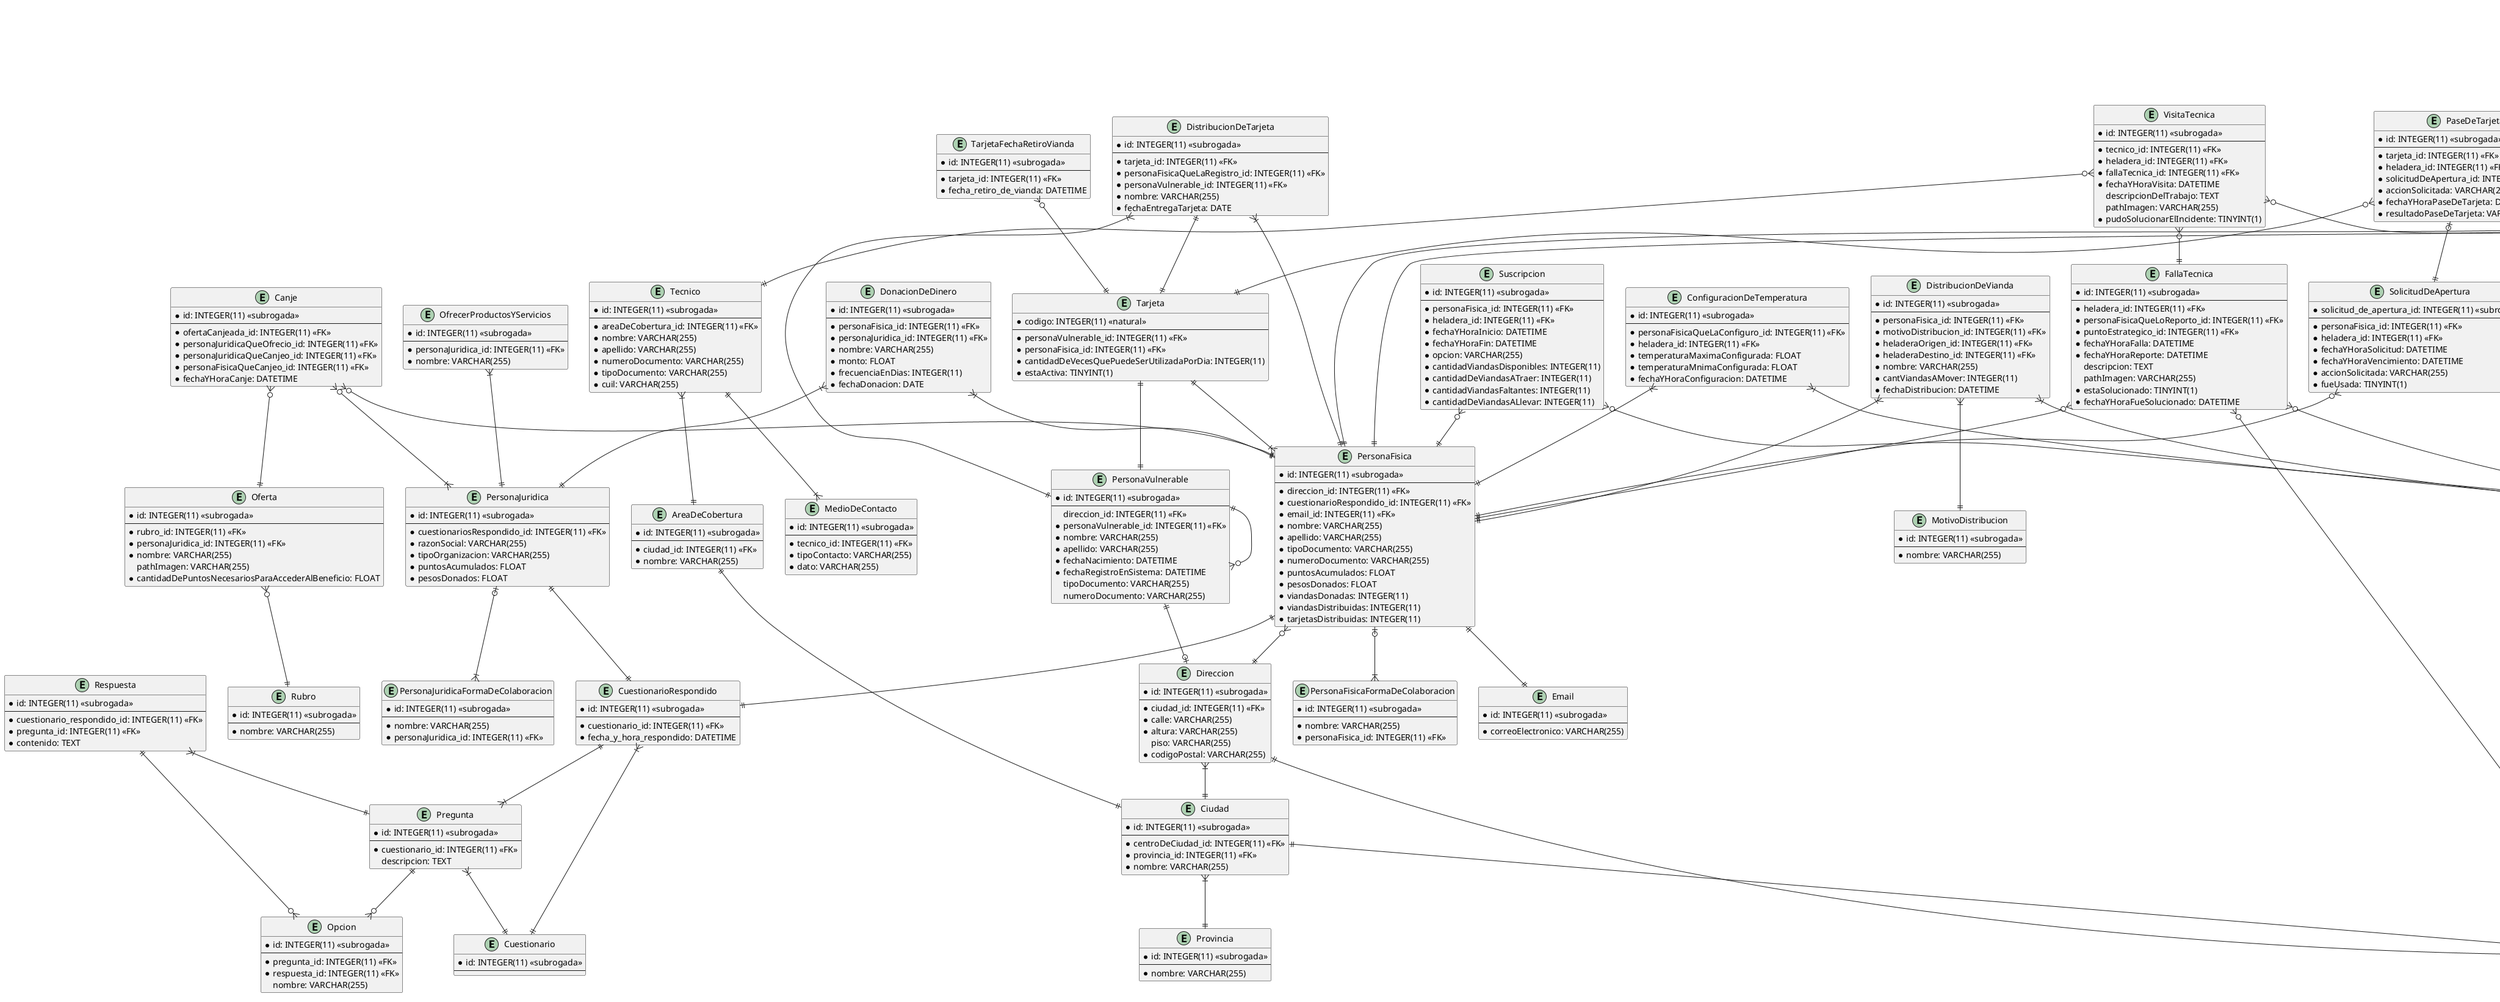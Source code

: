 @startuml der

/' Cuestionarios '/
entity Cuestionario {
 * id: INTEGER(11) <<subrogada>>
 --
}

entity CuestionarioRespondido {
 * id: INTEGER(11) <<subrogada>>
 --
 * cuestionario_id: INTEGER(11) <<FK>>
 * fecha_y_hora_respondido: DATETIME
}

entity Opcion{
 * id: INTEGER(11) <<subrogada>>
 --
 * pregunta_id: INTEGER(11) <<FK>>
 * respuesta_id: INTEGER(11) <<FK>>
 nombre: VARCHAR(255)
}

entity Pregunta{
 * id: INTEGER(11) <<subrogada>>
 --
    * cuestionario_id: INTEGER(11) <<FK>>
    descripcion: TEXT
}

entity Respuesta{
 * id: INTEGER(11) <<subrogada>>
 --
 * cuestionario_respondido_id: INTEGER(11) <<FK>>
 * pregunta_id: INTEGER(11) <<FK>>
 * contenido: TEXT
}

CuestionarioRespondido }|--|| Cuestionario
CuestionarioRespondido ||--|{ Pregunta
Pregunta ||--o{ Opcion
Respuesta ||--o{ Opcion
Respuesta }|--|| Pregunta
Pregunta }|--|| Cuestionario

/' Formas De Colaboración '/
entity DistribucionDeTarjeta{
 * id: INTEGER(11) <<subrogada>>
 --
 * tarjeta_id: INTEGER(11) <<FK>>
 * personaFisicaQueLaRegistro_id: INTEGER(11) <<FK>>
 * personaVulnerable_id: INTEGER(11) <<FK>>
 * nombre: VARCHAR(255)
 * fechaEntregaTarjeta: DATE
}

entity DistribucionDeVianda {
 * id: INTEGER(11) <<subrogada>>
 --
 * personaFisica_id: INTEGER(11) <<FK>>
 * motivoDistribucion_id: INTEGER(11) <<FK>>
 * heladeraOrigen_id: INTEGER(11) <<FK>>
 * heladeraDestino_id: INTEGER(11) <<FK>>
 * nombre: VARCHAR(255)
 * cantViandasAMover: INTEGER(11)
 * fechaDistribucion: DATETIME
}

entity DonacionDeDinero {
 * id: INTEGER(11) <<subrogada>>
 --
 * personaFisica_id: INTEGER(11) <<FK>>
 * personaJuridica_id: INTEGER(11) <<FK>>
 * nombre: VARCHAR(255)
 * monto: FLOAT
 * frecuenciaEnDias: INTEGER(11)
 * fechaDonacion: DATE
}

entity DonacionDeVianda {
 * id: INTEGER(11) <<subrogada>>
 --
 * personaFisica_id: INTEGER(11) <<FK>>
 * vianda_id: INTEGER(11) <<FK>>
 * nombre: VARCHAR(255)
 * fechaListaParaEntregar: DATETIME
 * fechaDonacion: DATETIME
}

entity MotivoDistribucion{
 * id: INTEGER(11) <<subrogada>>
 --
 * nombre: VARCHAR(255)
}

DistribucionDeVianda }|--|| MotivoDistribucion
    
entity OfrecerProductosYServicios{
 * id: INTEGER(11) <<subrogada>>
 --
 * personaJuridica_id: INTEGER(11) <<FK>>
 * nombre: VARCHAR(255)
}

/' Geografía '/
entity AreaDeCobertura {
 * id: INTEGER(11) <<subrogada>>
 --
 * ciudad_id: INTEGER(11) <<FK>>
 * nombre: VARCHAR(255)
}

entity Ciudad {
 * id: INTEGER(11) <<subrogada>>
 --
 * centroDeCiudad_id: INTEGER(11) <<FK>>
 * provincia_id: INTEGER(11) <<FK>>
 * nombre: VARCHAR(255)
}

AreaDeCobertura ||--|| Ciudad

entity Direccion {
 * id: INTEGER(11) <<subrogada>>
 --
 * ciudad_id: INTEGER(11) <<FK>>
 * calle: VARCHAR(255)
 * altura: VARCHAR(255)
 piso: VARCHAR(255)
 * codigoPostal: VARCHAR(255)
}

Direccion }|--|| Ciudad

entity Provincia {
 * id: INTEGER(11) <<subrogada>>
 --
 * nombre: VARCHAR(255)    
}

Ciudad }|--|| Provincia

entity PuntoEstrategico{
 * id: INTEGER(11) <<subrogada>>
 --
 * direccion_id: INTEGER(11) <<FK>>  
 * nombre: VARCHAR(255)
 * latitud: VARCHAR(255)
 * longitud: VARCHAR(255)
}

Ciudad ||--|| PuntoEstrategico
Direccion ||--|| PuntoEstrategico

/' Heladeras '/
entity ConfiguracionDeTemperatura {
 * id: INTEGER(11) <<subrogada>>
 --
 * personaFisicaQueLaConfiguro_id: INTEGER(11) <<FK>>
 * heladera_id: INTEGER(11) <<FK>>
 * temperaturaMaximaConfigurada: FLOAT
 * temperaturaMnimaConfigurada: FLOAT
 * fechaYHoraConfiguracion: DATETIME
}

entity Heladera {
 * id: INTEGER(11) <<subrogada>>
 --
 * puntoEstrategico_id: INTEGER(11) <<FK>>
 * modelo_id: INTEGER(11) <<FK>>
 * personaJuridica_id: INTEGER(11) <<FK>>
 * capacidadEnViandas: INTEGER(11)
 * estaActiva: TINYINT(1)
}

DistribucionDeVianda }|--|{ Heladera
ConfiguracionDeTemperatura }|--|| Heladera
Heladera ||--|| PuntoEstrategico


entity HeladeraFechaYHoraNoActiva{
 * id: INTEGER(11) <<subrogada>>
 --
 * fecha_y_hora_dejo_de_estar_activa: DATETIME
 * heladera_id: INTEGER(11) <<FK>>
}

HeladeraFechaYHoraNoActiva }o--|| Heladera

entity HeladeraFechaYHoraActiva{
 * id: INTEGER(11) <<subrogada>>
 --
 * fecha_y_hora_volvio_a_estar_activa: DATETIME
 * heladera_id: INTEGER(11) <<FK>>
}

HeladeraFechaYHoraActiva }o--|| Heladera

entity HeladeraFechaYHoraReubicada{
 * id: INTEGER(11) <<subrogada>>
 --
 * fecha_y_hora_fue_reubicada: DATETIME
 * heladera_id: INTEGER(11) <<FK>>
}

HeladeraFechaYHoraReubicada }o--|| Heladera

entity MedicionDeTemperatura {
 * id: INTEGER(11) <<subrogada>>
 --
 * heladera_id: INTEGER(11) <<FK>>
 * valor: FLOAT
 * fechaYHoraMedicion: DATETIME
}

MedicionDeTemperatura }|--|| Heladera

entity ModeloDeHeladera{
 * id: INTEGER(11) <<subrogada>>
 --
 * nombre: VARCHAR(255)
 * temperaturaMinimaAceptable: FLOAT
 * temperaturaMaximaAceptable: FLOAT
}

Heladera }|--|| ModeloDeHeladera

entity NotificadorHeladera{
 * id: INTEGER(11) <<subrogada>>
 --
 * heladera_id: INTEGER(11) <<FK>>
 * minutosParaVencer: FLOAT
}

NotificadorHeladera ||--|| Heladera

entity ReceptorHeladera {
 * id: INTEGER(11) <<subrogada>>
 --
 * heladera_id: INTEGER(11) <<FK>>
}

ReceptorHeladera ||--|| Heladera

entity SensorDeMovimiento {
 * id: INTEGER(11) <<subrogada>>
 --
 * heladera_id: INTEGER(11) <<FK>>
}

SensorDeMovimiento ||--|| Heladera

entity SensorDeTemperatura {
 * id: INTEGER(11) <<subrogada>>
 --
 * heladera_id: INTEGER(11) <<FK>>
}

SensorDeTemperatura ||--|| Heladera

entity Vianda {
 * id: INTEGER(11) <<subrogada>>
 --
 * heladera_id: INTEGER(11) <<FK>>
 * pase_de_tarjeta_id: INTEGER(11) <<FK>>
 * nombreComida : VARCHAR(255)
 * fechaCaducidad: DATETIME
 calorias: FLOAT
 peso: FLOAT
}

Vianda }o--|| Heladera
DonacionDeVianda ||--|| Vianda

/' Incidentes '/
entity AlertaHeladera {
 * id: INTEGER(11) <<subrogada>>
 --
 * tipoIncidente: VARCHAR(255)
 * puntoEstrategico_id: INTEGER(11) <<FK>>
 * heladera_id: INTEGER(11) <<FK>>
 * fechaYHora: DATETIME
 * estaSolucionado: TINYINT(1)
 * fechaYHoraFueSolucionado: DATETIME
}
AlertaHeladera ||--|| Heladera
AlertaHeladera }o--|| PuntoEstrategico

entity FallaTecnica{
 * id: INTEGER(11) <<subrogada>>
 --
 * heladera_id: INTEGER(11) <<FK>>
 * personaFisicaQueLoReporto_id: INTEGER(11) <<FK>>
 * puntoEstrategico_id: INTEGER(11) <<FK>>
 * fechaYHoraFalla: DATETIME
 * fechaYHoraReporte: DATETIME
 descripcion: TEXT
 pathImagen: VARCHAR(255)
 * estaSolucionado: TINYINT(1)
 * fechaYHoraFueSolucionado: DATETIME
}

FallaTecnica }o--|| Heladera
FallaTecnica }o--|| PuntoEstrategico

entity VisitaTecnica {
 * id: INTEGER(11) <<subrogada>>
 --
 * tecnico_id: INTEGER(11) <<FK>>
 * heladera_id: INTEGER(11) <<FK>>
 * fallaTecnica_id: INTEGER(11) <<FK>>
 * fechaYHoraVisita: DATETIME
 descripcionDelTrabajo: TEXT
 pathImagen: VARCHAR(255)
 * pudoSolucionarElIncidente: TINYINT(1)
}

VisitaTecnica }o--|| Heladera

VisitaTecnica }o--|| FallaTecnica

/' mqttclient '/

/' Ofertas y canjes '/
/'
entity CalculadoraDePuntos {
 * id: INTEGER(11) <<subrogada>>
 --
 * coeficientePesosDonados: FLOAT
 * coeficienteViandasDistribuidas: FLOAT
 * coeficienteViandasDonadas: FLOAT
 * coeficienteTarjetasDistribuidas: FLOAT
 * coeficienteHeladerasActivas: FLOAT
}
'/
entity Canje {
 * id: INTEGER(11) <<subrogada>>
 --
 * ofertaCanjeada_id: INTEGER(11) <<FK>>
 * personaJuridicaQueOfrecio_id: INTEGER(11) <<FK>>
 * personaJuridicaQueCanjeo_id: INTEGER(11) <<FK>>
 * personaFisicaQueCanjeo_id: INTEGER(11) <<FK>>
 * fechaYHoraCanje: DATETIME
}

entity Oferta {
 * id: INTEGER(11) <<subrogada>>
 --
 * rubro_id: INTEGER(11) <<FK>>
 * personaJuridica_id: INTEGER(11) <<FK>>
 * nombre: VARCHAR(255)
 pathImagen: VARCHAR(255)
 * cantidadDePuntosNecesariosParaAccederAlBeneficio: FLOAT
}

Canje }o--|| Oferta

entity Rubro {
 * id: INTEGER(11) <<subrogada>>
 --
 * nombre: VARCHAR(255)
}

Oferta }o--|| Rubro

/' Personas '/
entity Email {
 * id: INTEGER(11) <<subrogada>>
 --
 * correoElectronico: VARCHAR(255)
}

entity MedioDeContacto {
 * id: INTEGER(11) <<subrogada>>
 --
 * tecnico_id: INTEGER(11) <<FK>>
 * tipoContacto: VARCHAR(255)
 * dato: VARCHAR(255)
}

entity PersonaFisica {
 * id: INTEGER(11) <<subrogada>>
 --
 * direccion_id: INTEGER(11) <<FK>>
 * cuestionarioRespondido_id: INTEGER(11) <<FK>>
 * email_id: INTEGER(11) <<FK>>
 * nombre: VARCHAR(255)
 * apellido: VARCHAR(255)
 * tipoDocumento: VARCHAR(255)
 * numeroDocumento: VARCHAR(255)
 * puntosAcumulados: FLOAT
 * pesosDonados: FLOAT
 * viandasDonadas: INTEGER(11)
 * viandasDistribuidas: INTEGER(11)
 * tarjetasDistribuidas: INTEGER(11)
}

ConfiguracionDeTemperatura }|--|| PersonaFisica
FallaTecnica }o--|| PersonaFisica
DistribucionDeTarjeta }|--|| PersonaFisica
Canje }o--|| PersonaFisica
PersonaFisica ||--|| CuestionarioRespondido
PersonaFisica }o--|| Direccion
PersonaFisica ||--|| Email
DonacionDeDinero }|--|| PersonaFisica
DonacionDeVianda }|--|| PersonaFisica
DistribucionDeVianda }|--|| PersonaFisica


entity PersonaJuridica {
 * id: INTEGER(11) <<subrogada>>
 --
 * cuestionariosRespondido_id: INTEGER(11) <<FK>>
 * razonSocial: VARCHAR(255)
 * tipoOrganizacion: VARCHAR(255)
 * puntosAcumulados: FLOAT
 * pesosDonados: FLOAT
}

Canje }o--|{ PersonaJuridica
OfrecerProductosYServicios }|--|| PersonaJuridica
PersonaJuridica ||--|| CuestionarioRespondido
DonacionDeDinero }|--|| PersonaJuridica

entity PersonaFisicaFormaDeColaboracion {
 * id: INTEGER(11) <<subrogada>>
 --
 * nombre: VARCHAR(255)
 * personaFisica_id: INTEGER(11) <<FK>>
}

PersonaFisica |o--|{ PersonaFisicaFormaDeColaboracion

entity PersonaJuridicaFormaDeColaboracion {
 * id: INTEGER(11) <<subrogada>>
 --
 * nombre: VARCHAR(255)
 * personaJuridica_id: INTEGER(11) <<FK>>
}

PersonaJuridica |o--|{ PersonaJuridicaFormaDeColaboracion

entity PersonaVulnerable {
 * id: INTEGER(11) <<subrogada>>
 --
 direccion_id: INTEGER(11) <<FK>>
 * personaVulnerable_id: INTEGER(11) <<FK>>
 * nombre: VARCHAR(255)
 * apellido: VARCHAR(255)
 * fechaNacimiento: DATETIME
 * fechaRegistroEnSistema: DATETIME
 tipoDocumento: VARCHAR(255)
 numeroDocumento: VARCHAR(255)
}

PersonaVulnerable ||--o| Direccion
PersonaVulnerable ||--o{ PersonaVulnerable
DistribucionDeTarjeta }|--|| PersonaVulnerable

entity Tecnico {
 * id: INTEGER(11) <<subrogada>>
 --
 * areaDeCobertura_id: INTEGER(11) <<FK>>
 * nombre: VARCHAR(255)
 * apellido: VARCHAR(255)
 * numeroDocumento: VARCHAR(255)
 * tipoDocumento: VARCHAR(255)
 * cuil: VARCHAR(255)
}

Tecnico ||--|{ MedioDeContacto
Tecnico }|--|| AreaDeCobertura
VisitaTecnica }o--|| Tecnico

/' Reportes
entity CronReportes {
 * id: INTEGER(11) <<subrogada>>
 --
 * frecuenciaDeEjecucionEnDias: INTEGER(11) PREGUNTAR SI SE PERSISTE
}
para la justificaciones ;)
'/

/' Suscripciones '/
entity Distribucion{
 * id: INTEGER(11) <<subrogada>>
 --
 * sugerencia_id: INTEGER(11) <<FK>>
 * heladeraDestino_id: INTEGER(11) <<FK>>
 * puntoEstrategico_id: INTEGER(11) <<FK>>
 * cantidadDeViandas: INTEGER(11)
}

Distribucion }o--|| Heladera
Distribucion }o--|| PuntoEstrategico

/'
entity FaltanNViandas {
 * id: INTEGER(11) <<subrogada>>
 --
 * nombre: VARCHAR(255)
}
'/
/'
entity GeneradorDeSugerencias {
 * id: INTEGER(11) <<subrogada>>
 -- 
 * nombre: VARCHAR(255)
 * cantidadMinimaDeViandas: INTEGER(11)
 * cantidadDeHeladerasARetornar: INTEGER(11)
}
'/
/'
entity QuedanNViandasDisponibles {
 * id: INTEGER(11) <<subrogada>>
 -- 
 * nombre: VARCHAR(255)
}
'/

entity Sugerencia {
 * id: INTEGER(11) <<subrogada>>
 --
 * heladeraOrigen_id: INTEGER(11) <<FK>>
 * puntoEstrategico_id: INTEGER(11) <<FK>>
 * personaFisica_id: INTEGER(11) <<FK>>
 * estadoSugerencia: VARCHAR(255)
 * fechaYHoraFueGenerada: DATETIME
 * fechaYHorafechaYHoraResultado: DATETIME
}

Sugerencia ||--|{ Distribucion
Sugerencia }o--|| Heladera
Sugerencia }o--|| PuntoEstrategico
Sugerencia }o--|| PersonaFisica

entity Suscripcion{
 * id: INTEGER(11) <<subrogada>>
--
 * personaFisica_id: INTEGER(11) <<FK>>
 * heladera_id: INTEGER(11) <<FK>>
 * fechaYHoraInicio: DATETIME
 * fechaYHoraFin: DATETIME
 * opcion: VARCHAR(255)
 * cantidadViandasDisponibles: INTEGER(11)
 * cantidadDeViandasATraer: INTEGER(11)
 * cantidadViandasFaltantes: INTEGER(11)
 * cantidadDeViandasALlevar: INTEGER(11)
}

Suscripcion }o--|| PersonaFisica
Suscripcion }o--|| Heladera

/' Tarjetas '/
entity PaseDeTarjeta {
 * id: INTEGER(11) <<subrogada>>
 --
 * tarjeta_id: INTEGER(11) <<FK>>
 * heladera_id: INTEGER(11) <<FK>>
 * solicitudDeApertura_id: INTEGER(11) <<FK>>
 * accionSolicitada: VARCHAR(255)
 * fechaYHoraPaseDeTarjeta: DATETIME
 * resultadoPaseDeTarjeta: VARCHAR(255)
}

PaseDeTarjeta }o--|| Heladera

entity PaseDeTarjetaVianda {
 * id: INTEGER(11) <<subrogada>>
 --
 * pase_de_tarjeta_id: INTEGER(11) <<subrogada>> <<FK>>
 * vianda_id: INTEGER(11) <<subrogada>> <<FK>>
}

PaseDeTarjetaVianda }o--|| Vianda

entity SolicitudDeApertura {
 * solicitud_de_apertura_id: INTEGER(11) <<subrogada>>
 --
 * personaFisica_id: INTEGER(11) <<FK>>
 * heladera_id: INTEGER(11) <<FK>>
 * fechaYHoraSolicitud: DATETIME
 * fechaYHoraVencimiento: DATETIME
 * accionSolicitada: VARCHAR(255)
 * fueUsada: TINYINT(1)
}

PaseDeTarjeta |o--|| SolicitudDeApertura
SolicitudDeApertura }o--|| PersonaFisica
SolicitudDeApertura }o--|| Heladera
PaseDeTarjetaVianda }o--|| PaseDeTarjeta

entity SolicitudDeAperturaVianda {
 * id: INTEGER(11) <<subrogada>>
 --
 * solicitud_de_apertura_id: INTEGER(11) <<subrogada>> <<FK>>
 * vianda_id: INTEGER(11) <<subrogada>> <<FK>>
}

SolicitudDeAperturaVianda }o--|| Vianda
SolicitudDeAperturaVianda }o--|| SolicitudDeApertura

entity Tarjeta {
 * codigo: INTEGER(11) <<natural>>
 --
 * personaVulnerable_id: INTEGER(11) <<FK>>
 * personaFisica_id: INTEGER(11) <<FK>>
 * cantidadDeVecesQuePuedeSerUtilizadaPorDia: INTEGER(11)
 * estaActiva: TINYINT(1)
}

PaseDeTarjeta }o--|| Tarjeta
DistribucionDeTarjeta ||--|| Tarjeta
Tarjeta ||--|| PersonaVulnerable
Tarjeta ||--|{ PersonaFisica

entity TarjetaFechaRetiroVianda{
 * id: INTEGER(11) <<subrogada>>
 --
 * tarjeta_id: INTEGER(11) <<FK>>
 * fecha_retiro_de_vianda: DATETIME
}

TarjetaFechaRetiroVianda }o--|| Tarjeta

/' Notificador '/
/'
entity CronNotificador{
 * id: INTEGER(11) <<subrogada>>
 --
 * horaMaximaAceptable: TIME
 * horaMinimaAceptable: TIME
 * horaEnvio: TIME
} 
'/
/'
entity Mensaje{
 * id: INTEGER(11) <<subrogada>>
 --
 * asunto: VARCHAR(255)
 * cuerpo: VARCHAR(255)
 * fechaYHoraDeEnvio: DATETIME
}
'/
@enduml